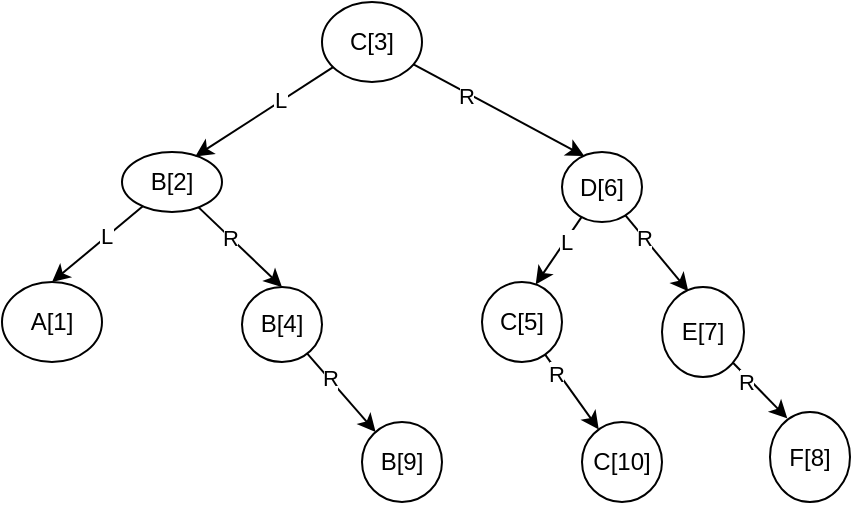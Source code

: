 <mxfile>
    <diagram id="0LXz-f0yv1nGcspU6JjU" name="第 1 页">
        <mxGraphModel dx="783" dy="247" grid="1" gridSize="10" guides="1" tooltips="1" connect="1" arrows="1" fold="1" page="1" pageScale="1" pageWidth="827" pageHeight="1169" math="0" shadow="0">
            <root>
                <mxCell id="0"/>
                <mxCell id="1" parent="0"/>
                <mxCell id="2" value="A[1]" style="ellipse;whiteSpace=wrap;html=1;" vertex="1" parent="1">
                    <mxGeometry x="10" y="160" width="50" height="40" as="geometry"/>
                </mxCell>
                <mxCell id="12" style="edgeStyle=none;html=1;entryX=0.5;entryY=0;entryDx=0;entryDy=0;" edge="1" parent="1" source="3" target="2">
                    <mxGeometry relative="1" as="geometry"/>
                </mxCell>
                <mxCell id="13" value="L" style="edgeLabel;html=1;align=center;verticalAlign=middle;resizable=0;points=[];" vertex="1" connectable="0" parent="12">
                    <mxGeometry x="-0.21" y="-1" relative="1" as="geometry">
                        <mxPoint as="offset"/>
                    </mxGeometry>
                </mxCell>
                <mxCell id="18" style="edgeStyle=none;html=1;entryX=0.5;entryY=0;entryDx=0;entryDy=0;" edge="1" parent="1" source="3" target="5">
                    <mxGeometry relative="1" as="geometry"/>
                </mxCell>
                <mxCell id="19" value="R" style="edgeLabel;html=1;align=center;verticalAlign=middle;resizable=0;points=[];" vertex="1" connectable="0" parent="18">
                    <mxGeometry x="-0.261" relative="1" as="geometry">
                        <mxPoint as="offset"/>
                    </mxGeometry>
                </mxCell>
                <mxCell id="3" value="B[2]" style="ellipse;whiteSpace=wrap;html=1;" vertex="1" parent="1">
                    <mxGeometry x="70" y="95" width="50" height="30" as="geometry"/>
                </mxCell>
                <mxCell id="14" style="edgeStyle=none;html=1;entryX=0.733;entryY=0.073;entryDx=0;entryDy=0;entryPerimeter=0;" edge="1" parent="1" source="4" target="3">
                    <mxGeometry relative="1" as="geometry"/>
                </mxCell>
                <mxCell id="15" value="L" style="edgeLabel;html=1;align=center;verticalAlign=middle;resizable=0;points=[];" vertex="1" connectable="0" parent="14">
                    <mxGeometry x="-0.25" y="-1" relative="1" as="geometry">
                        <mxPoint as="offset"/>
                    </mxGeometry>
                </mxCell>
                <mxCell id="20" style="edgeStyle=none;html=1;entryX=0.279;entryY=0.058;entryDx=0;entryDy=0;entryPerimeter=0;" edge="1" parent="1" source="4" target="7">
                    <mxGeometry relative="1" as="geometry"/>
                </mxCell>
                <mxCell id="21" value="R" style="edgeLabel;html=1;align=center;verticalAlign=middle;resizable=0;points=[];" vertex="1" connectable="0" parent="20">
                    <mxGeometry x="-0.371" y="-1" relative="1" as="geometry">
                        <mxPoint as="offset"/>
                    </mxGeometry>
                </mxCell>
                <mxCell id="4" value="C[3]" style="ellipse;whiteSpace=wrap;html=1;" vertex="1" parent="1">
                    <mxGeometry x="170" y="20" width="50" height="40" as="geometry"/>
                </mxCell>
                <mxCell id="22" style="edgeStyle=none;html=1;" edge="1" parent="1" source="5" target="10">
                    <mxGeometry relative="1" as="geometry"/>
                </mxCell>
                <mxCell id="23" value="R" style="edgeLabel;html=1;align=center;verticalAlign=middle;resizable=0;points=[];" vertex="1" connectable="0" parent="22">
                    <mxGeometry x="-0.357" relative="1" as="geometry">
                        <mxPoint as="offset"/>
                    </mxGeometry>
                </mxCell>
                <mxCell id="5" value="B[4]" style="ellipse;whiteSpace=wrap;html=1;" vertex="1" parent="1">
                    <mxGeometry x="130" y="162.5" width="40" height="37.5" as="geometry"/>
                </mxCell>
                <mxCell id="24" style="edgeStyle=none;html=1;" edge="1" parent="1" source="6" target="11">
                    <mxGeometry relative="1" as="geometry"/>
                </mxCell>
                <mxCell id="25" value="R" style="edgeLabel;html=1;align=center;verticalAlign=middle;resizable=0;points=[];" vertex="1" connectable="0" parent="24">
                    <mxGeometry x="-0.536" y="-1" relative="1" as="geometry">
                        <mxPoint as="offset"/>
                    </mxGeometry>
                </mxCell>
                <mxCell id="6" value="C[5]" style="ellipse;whiteSpace=wrap;html=1;" vertex="1" parent="1">
                    <mxGeometry x="250" y="160" width="40" height="40" as="geometry"/>
                </mxCell>
                <mxCell id="16" style="edgeStyle=none;html=1;entryX=0.671;entryY=0.03;entryDx=0;entryDy=0;entryPerimeter=0;" edge="1" parent="1" source="7" target="6">
                    <mxGeometry relative="1" as="geometry"/>
                </mxCell>
                <mxCell id="17" value="L" style="edgeLabel;html=1;align=center;verticalAlign=middle;resizable=0;points=[];" vertex="1" connectable="0" parent="16">
                    <mxGeometry x="-0.263" relative="1" as="geometry">
                        <mxPoint as="offset"/>
                    </mxGeometry>
                </mxCell>
                <mxCell id="26" style="edgeStyle=none;html=1;entryX=0.321;entryY=0.047;entryDx=0;entryDy=0;entryPerimeter=0;" edge="1" parent="1" source="7" target="8">
                    <mxGeometry relative="1" as="geometry"/>
                </mxCell>
                <mxCell id="27" value="R" style="edgeLabel;html=1;align=center;verticalAlign=middle;resizable=0;points=[];" vertex="1" connectable="0" parent="26">
                    <mxGeometry x="-0.428" relative="1" as="geometry">
                        <mxPoint as="offset"/>
                    </mxGeometry>
                </mxCell>
                <mxCell id="7" value="D[6]" style="ellipse;whiteSpace=wrap;html=1;" vertex="1" parent="1">
                    <mxGeometry x="290" y="95" width="40" height="35" as="geometry"/>
                </mxCell>
                <mxCell id="28" style="edgeStyle=none;html=1;entryX=0.217;entryY=0.072;entryDx=0;entryDy=0;entryPerimeter=0;" edge="1" parent="1" source="8" target="9">
                    <mxGeometry relative="1" as="geometry"/>
                </mxCell>
                <mxCell id="29" value="R" style="edgeLabel;html=1;align=center;verticalAlign=middle;resizable=0;points=[];" vertex="1" connectable="0" parent="28">
                    <mxGeometry x="-0.428" y="-2" relative="1" as="geometry">
                        <mxPoint as="offset"/>
                    </mxGeometry>
                </mxCell>
                <mxCell id="8" value="E[7]" style="ellipse;whiteSpace=wrap;html=1;" vertex="1" parent="1">
                    <mxGeometry x="340" y="162.5" width="41" height="45" as="geometry"/>
                </mxCell>
                <mxCell id="9" value="F[8]" style="ellipse;whiteSpace=wrap;html=1;" vertex="1" parent="1">
                    <mxGeometry x="394" y="225" width="40" height="45" as="geometry"/>
                </mxCell>
                <mxCell id="10" value="B[9]" style="ellipse;whiteSpace=wrap;html=1;" vertex="1" parent="1">
                    <mxGeometry x="190" y="230" width="40" height="40" as="geometry"/>
                </mxCell>
                <mxCell id="11" value="C[10]" style="ellipse;whiteSpace=wrap;html=1;" vertex="1" parent="1">
                    <mxGeometry x="300" y="230" width="40" height="40" as="geometry"/>
                </mxCell>
            </root>
        </mxGraphModel>
    </diagram>
</mxfile>